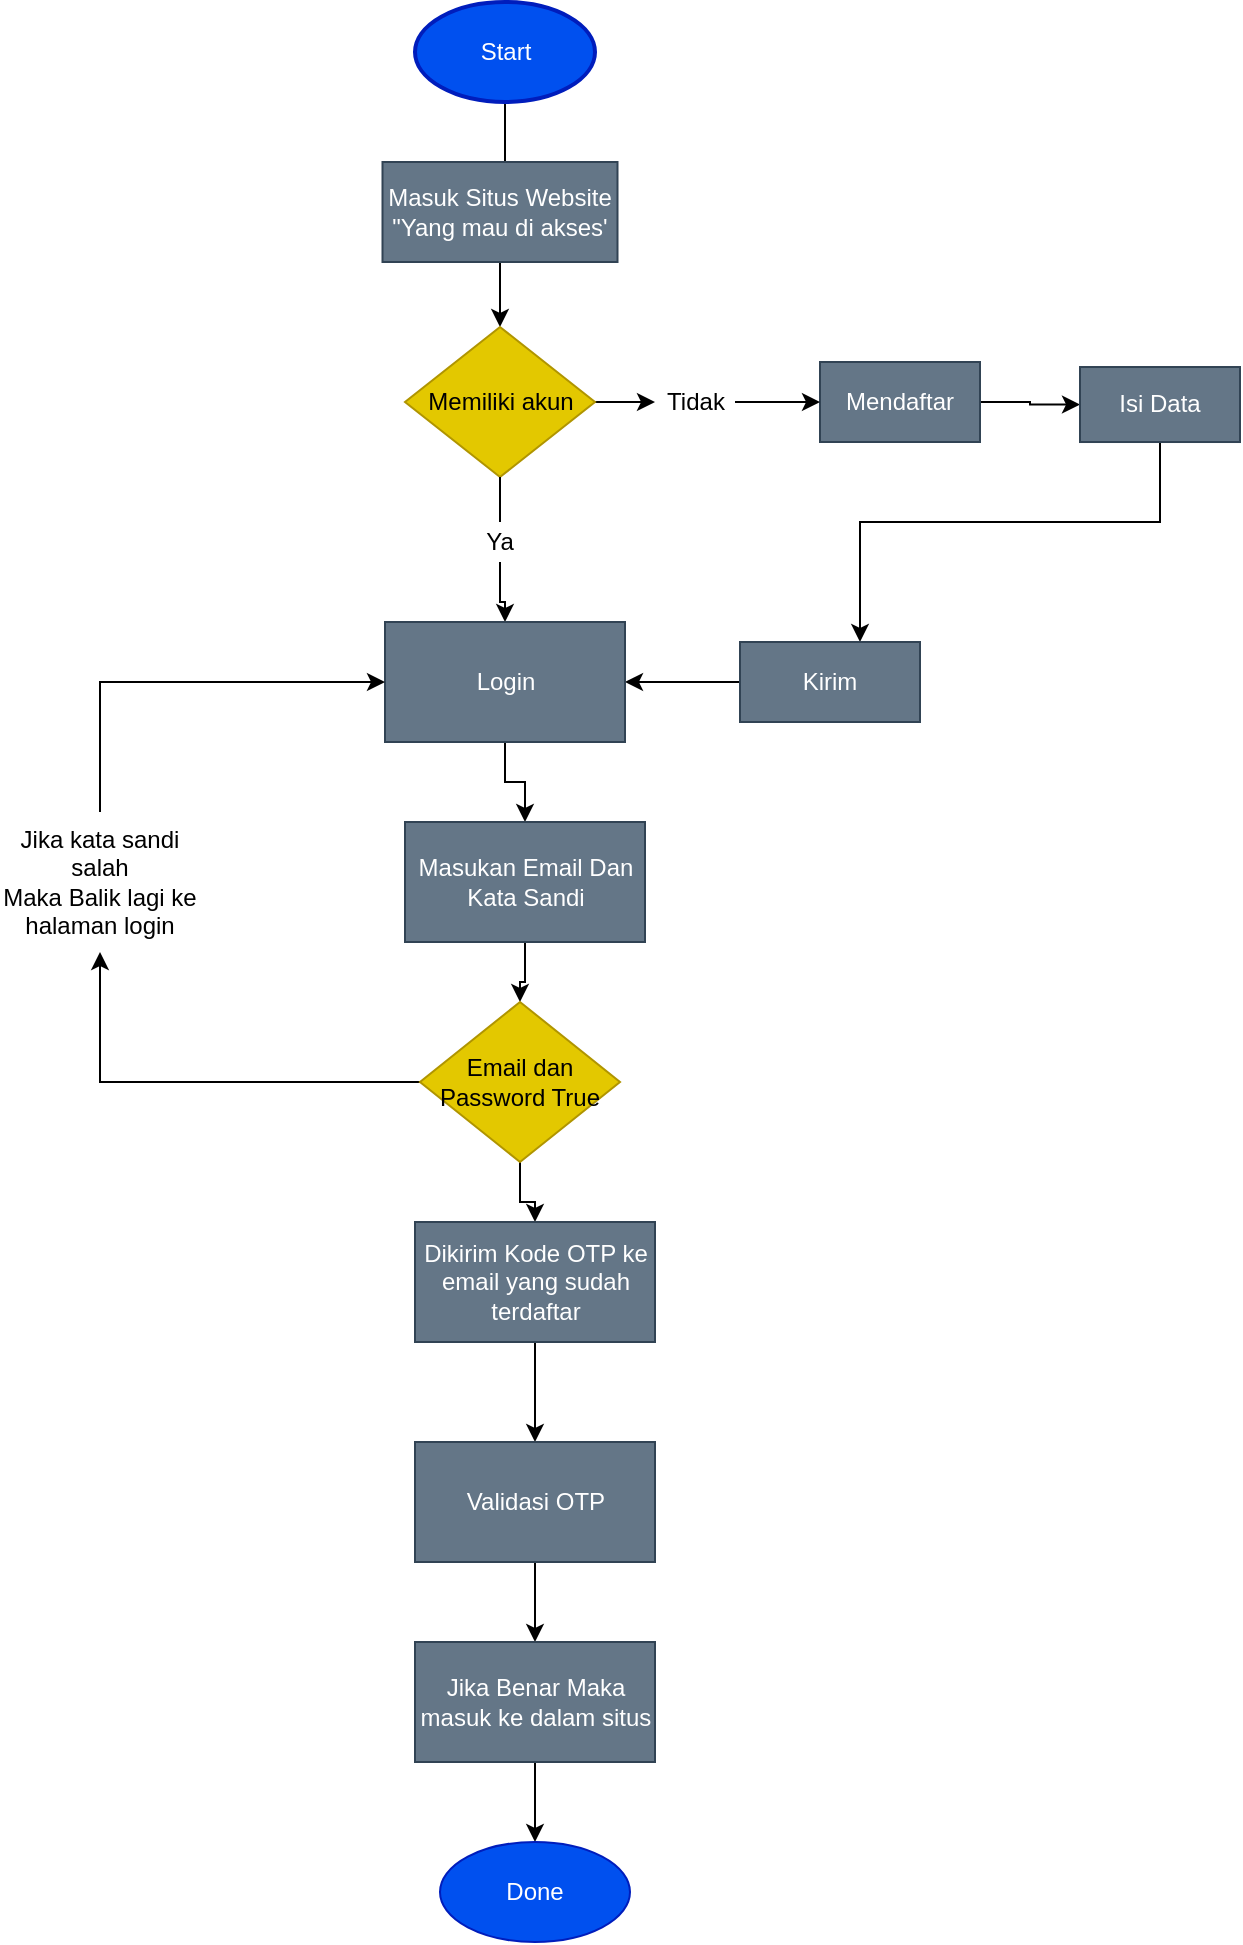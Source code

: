 <mxfile version="20.8.22" type="device"><diagram name="Page-1" id="sdppnchBHd-jpiDj3lO8"><mxGraphModel dx="1050" dy="515" grid="1" gridSize="10" guides="1" tooltips="1" connect="1" arrows="1" fold="1" page="1" pageScale="1" pageWidth="850" pageHeight="1100" math="0" shadow="0"><root><mxCell id="0"/><mxCell id="1" parent="0"/><mxCell id="ROt_6Tf-6k7vXsmdHlMs-61" value="" style="edgeStyle=orthogonalEdgeStyle;rounded=0;orthogonalLoop=1;jettySize=auto;html=1;" edge="1" parent="1" source="ROt_6Tf-6k7vXsmdHlMs-7" target="ROt_6Tf-6k7vXsmdHlMs-13"><mxGeometry relative="1" as="geometry"/></mxCell><mxCell id="ROt_6Tf-6k7vXsmdHlMs-7" value="Start" style="strokeWidth=2;html=1;shape=mxgraph.flowchart.start_1;whiteSpace=wrap;fillColor=#0050ef;strokeColor=#001DBC;fontColor=#ffffff;" vertex="1" parent="1"><mxGeometry x="317.5" y="20" width="90" height="50" as="geometry"/></mxCell><mxCell id="ROt_6Tf-6k7vXsmdHlMs-12" value="Masuk Situs Website&lt;br&gt;&quot;Yang mau di akses'" style="rounded=0;whiteSpace=wrap;html=1;fillColor=#647687;fontColor=#ffffff;strokeColor=#314354;" vertex="1" parent="1"><mxGeometry x="301.25" y="100" width="117.5" height="50" as="geometry"/></mxCell><mxCell id="ROt_6Tf-6k7vXsmdHlMs-46" value="" style="edgeStyle=orthogonalEdgeStyle;rounded=0;orthogonalLoop=1;jettySize=auto;html=1;" edge="1" parent="1" source="ROt_6Tf-6k7vXsmdHlMs-13" target="ROt_6Tf-6k7vXsmdHlMs-27"><mxGeometry relative="1" as="geometry"/></mxCell><mxCell id="ROt_6Tf-6k7vXsmdHlMs-62" value="" style="edgeStyle=orthogonalEdgeStyle;rounded=0;orthogonalLoop=1;jettySize=auto;html=1;startArrow=none;" edge="1" parent="1" source="ROt_6Tf-6k7vXsmdHlMs-29" target="ROt_6Tf-6k7vXsmdHlMs-24"><mxGeometry relative="1" as="geometry"/></mxCell><mxCell id="ROt_6Tf-6k7vXsmdHlMs-13" value="Memiliki akun" style="rhombus;whiteSpace=wrap;html=1;fillColor=#e3c800;fontColor=#000000;strokeColor=#B09500;" vertex="1" parent="1"><mxGeometry x="312.5" y="182.5" width="95" height="75" as="geometry"/></mxCell><mxCell id="ROt_6Tf-6k7vXsmdHlMs-37" value="" style="edgeStyle=orthogonalEdgeStyle;rounded=0;orthogonalLoop=1;jettySize=auto;html=1;" edge="1" parent="1" source="ROt_6Tf-6k7vXsmdHlMs-16" target="ROt_6Tf-6k7vXsmdHlMs-17"><mxGeometry relative="1" as="geometry"/></mxCell><mxCell id="ROt_6Tf-6k7vXsmdHlMs-16" value="Mendaftar" style="rounded=0;whiteSpace=wrap;html=1;fillColor=#647687;fontColor=#ffffff;strokeColor=#314354;" vertex="1" parent="1"><mxGeometry x="520" y="200" width="80" height="40" as="geometry"/></mxCell><mxCell id="ROt_6Tf-6k7vXsmdHlMs-41" value="" style="edgeStyle=orthogonalEdgeStyle;rounded=0;orthogonalLoop=1;jettySize=auto;html=1;" edge="1" parent="1" source="ROt_6Tf-6k7vXsmdHlMs-17" target="ROt_6Tf-6k7vXsmdHlMs-18"><mxGeometry relative="1" as="geometry"><Array as="points"><mxPoint x="690" y="280"/><mxPoint x="540" y="280"/></Array></mxGeometry></mxCell><mxCell id="ROt_6Tf-6k7vXsmdHlMs-17" value="Isi Data" style="rounded=0;whiteSpace=wrap;html=1;fillColor=#647687;fontColor=#ffffff;strokeColor=#314354;" vertex="1" parent="1"><mxGeometry x="650" y="202.51" width="80" height="37.5" as="geometry"/></mxCell><mxCell id="ROt_6Tf-6k7vXsmdHlMs-48" value="" style="edgeStyle=orthogonalEdgeStyle;rounded=0;orthogonalLoop=1;jettySize=auto;html=1;" edge="1" parent="1" source="ROt_6Tf-6k7vXsmdHlMs-18" target="ROt_6Tf-6k7vXsmdHlMs-24"><mxGeometry relative="1" as="geometry"/></mxCell><mxCell id="ROt_6Tf-6k7vXsmdHlMs-18" value="Kirim" style="rounded=0;whiteSpace=wrap;html=1;fillColor=#647687;fontColor=#ffffff;strokeColor=#314354;" vertex="1" parent="1"><mxGeometry x="480" y="340" width="90" height="40" as="geometry"/></mxCell><mxCell id="ROt_6Tf-6k7vXsmdHlMs-36" value="" style="edgeStyle=orthogonalEdgeStyle;rounded=0;orthogonalLoop=1;jettySize=auto;html=1;" edge="1" parent="1" source="ROt_6Tf-6k7vXsmdHlMs-24" target="ROt_6Tf-6k7vXsmdHlMs-25"><mxGeometry relative="1" as="geometry"/></mxCell><mxCell id="ROt_6Tf-6k7vXsmdHlMs-24" value="Login" style="rounded=0;whiteSpace=wrap;html=1;fillColor=#647687;fontColor=#ffffff;strokeColor=#314354;" vertex="1" parent="1"><mxGeometry x="302.5" y="330" width="120" height="60" as="geometry"/></mxCell><mxCell id="ROt_6Tf-6k7vXsmdHlMs-44" value="" style="edgeStyle=orthogonalEdgeStyle;rounded=0;orthogonalLoop=1;jettySize=auto;html=1;" edge="1" parent="1" source="ROt_6Tf-6k7vXsmdHlMs-25" target="ROt_6Tf-6k7vXsmdHlMs-26"><mxGeometry relative="1" as="geometry"/></mxCell><mxCell id="ROt_6Tf-6k7vXsmdHlMs-25" value="Masukan Email Dan Kata Sandi" style="rounded=0;whiteSpace=wrap;html=1;fillColor=#647687;fontColor=#ffffff;strokeColor=#314354;" vertex="1" parent="1"><mxGeometry x="312.5" y="430" width="120" height="60" as="geometry"/></mxCell><mxCell id="ROt_6Tf-6k7vXsmdHlMs-52" style="edgeStyle=orthogonalEdgeStyle;rounded=0;orthogonalLoop=1;jettySize=auto;html=1;" edge="1" parent="1" source="ROt_6Tf-6k7vXsmdHlMs-26" target="ROt_6Tf-6k7vXsmdHlMs-50"><mxGeometry relative="1" as="geometry"/></mxCell><mxCell id="ROt_6Tf-6k7vXsmdHlMs-55" value="" style="edgeStyle=orthogonalEdgeStyle;rounded=0;orthogonalLoop=1;jettySize=auto;html=1;" edge="1" parent="1" source="ROt_6Tf-6k7vXsmdHlMs-26" target="ROt_6Tf-6k7vXsmdHlMs-30"><mxGeometry relative="1" as="geometry"/></mxCell><mxCell id="ROt_6Tf-6k7vXsmdHlMs-26" value="Email dan Password True" style="rhombus;whiteSpace=wrap;html=1;fillColor=#e3c800;fontColor=#000000;strokeColor=#B09500;" vertex="1" parent="1"><mxGeometry x="320" y="520" width="100" height="80" as="geometry"/></mxCell><mxCell id="ROt_6Tf-6k7vXsmdHlMs-47" value="" style="edgeStyle=orthogonalEdgeStyle;rounded=0;orthogonalLoop=1;jettySize=auto;html=1;" edge="1" parent="1" source="ROt_6Tf-6k7vXsmdHlMs-27" target="ROt_6Tf-6k7vXsmdHlMs-16"><mxGeometry relative="1" as="geometry"/></mxCell><mxCell id="ROt_6Tf-6k7vXsmdHlMs-27" value="Tidak" style="text;html=1;strokeColor=none;fillColor=none;align=center;verticalAlign=middle;whiteSpace=wrap;rounded=0;" vertex="1" parent="1"><mxGeometry x="437.5" y="210.63" width="40" height="18.75" as="geometry"/></mxCell><mxCell id="ROt_6Tf-6k7vXsmdHlMs-56" value="" style="edgeStyle=orthogonalEdgeStyle;rounded=0;orthogonalLoop=1;jettySize=auto;html=1;" edge="1" parent="1" source="ROt_6Tf-6k7vXsmdHlMs-30" target="ROt_6Tf-6k7vXsmdHlMs-31"><mxGeometry relative="1" as="geometry"/></mxCell><mxCell id="ROt_6Tf-6k7vXsmdHlMs-30" value="Dikirim Kode OTP ke email yang sudah terdaftar" style="rounded=0;whiteSpace=wrap;html=1;fillColor=#647687;fontColor=#ffffff;strokeColor=#314354;" vertex="1" parent="1"><mxGeometry x="317.5" y="630" width="120" height="60" as="geometry"/></mxCell><mxCell id="ROt_6Tf-6k7vXsmdHlMs-57" value="" style="edgeStyle=orthogonalEdgeStyle;rounded=0;orthogonalLoop=1;jettySize=auto;html=1;" edge="1" parent="1" source="ROt_6Tf-6k7vXsmdHlMs-31" target="ROt_6Tf-6k7vXsmdHlMs-32"><mxGeometry relative="1" as="geometry"/></mxCell><mxCell id="ROt_6Tf-6k7vXsmdHlMs-31" value="Validasi OTP" style="rounded=0;whiteSpace=wrap;html=1;fillColor=#647687;fontColor=#ffffff;strokeColor=#314354;" vertex="1" parent="1"><mxGeometry x="317.5" y="740" width="120" height="60" as="geometry"/></mxCell><mxCell id="ROt_6Tf-6k7vXsmdHlMs-58" value="" style="edgeStyle=orthogonalEdgeStyle;rounded=0;orthogonalLoop=1;jettySize=auto;html=1;" edge="1" parent="1" source="ROt_6Tf-6k7vXsmdHlMs-32" target="ROt_6Tf-6k7vXsmdHlMs-33"><mxGeometry relative="1" as="geometry"/></mxCell><mxCell id="ROt_6Tf-6k7vXsmdHlMs-32" value="Jika Benar Maka masuk ke dalam situs" style="rounded=0;whiteSpace=wrap;html=1;fillColor=#647687;fontColor=#ffffff;strokeColor=#314354;" vertex="1" parent="1"><mxGeometry x="317.5" y="840" width="120" height="60" as="geometry"/></mxCell><mxCell id="ROt_6Tf-6k7vXsmdHlMs-33" value="Done" style="ellipse;whiteSpace=wrap;html=1;fillColor=#0050ef;fontColor=#ffffff;strokeColor=#001DBC;" vertex="1" parent="1"><mxGeometry x="330" y="940" width="95" height="50" as="geometry"/></mxCell><mxCell id="ROt_6Tf-6k7vXsmdHlMs-54" style="edgeStyle=orthogonalEdgeStyle;rounded=0;orthogonalLoop=1;jettySize=auto;html=1;entryX=0;entryY=0.5;entryDx=0;entryDy=0;" edge="1" parent="1" source="ROt_6Tf-6k7vXsmdHlMs-50" target="ROt_6Tf-6k7vXsmdHlMs-24"><mxGeometry relative="1" as="geometry"><Array as="points"><mxPoint x="160" y="360"/></Array></mxGeometry></mxCell><mxCell id="ROt_6Tf-6k7vXsmdHlMs-50" value="Jika kata sandi salah&lt;br&gt;Maka Balik lagi ke halaman login" style="text;html=1;strokeColor=none;fillColor=none;align=center;verticalAlign=middle;whiteSpace=wrap;rounded=0;" vertex="1" parent="1"><mxGeometry x="110" y="425" width="100" height="70" as="geometry"/></mxCell><mxCell id="ROt_6Tf-6k7vXsmdHlMs-63" value="" style="edgeStyle=orthogonalEdgeStyle;rounded=0;orthogonalLoop=1;jettySize=auto;html=1;endArrow=none;" edge="1" parent="1" source="ROt_6Tf-6k7vXsmdHlMs-13" target="ROt_6Tf-6k7vXsmdHlMs-29"><mxGeometry relative="1" as="geometry"><mxPoint x="360" y="258" as="sourcePoint"/><mxPoint x="363" y="330" as="targetPoint"/></mxGeometry></mxCell><mxCell id="ROt_6Tf-6k7vXsmdHlMs-29" value="Ya" style="text;html=1;strokeColor=none;fillColor=none;align=center;verticalAlign=middle;whiteSpace=wrap;rounded=0;" vertex="1" parent="1"><mxGeometry x="330" y="280" width="60" height="20" as="geometry"/></mxCell></root></mxGraphModel></diagram></mxfile>